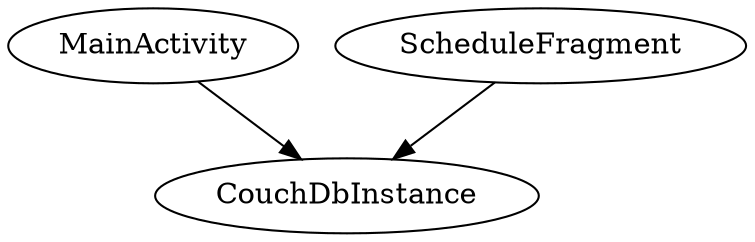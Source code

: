 digraph G1 {
  concentrate = true;
  MainActivity -> CouchDbInstance;
  ScheduleFragment -> CouchDbInstance;
}
